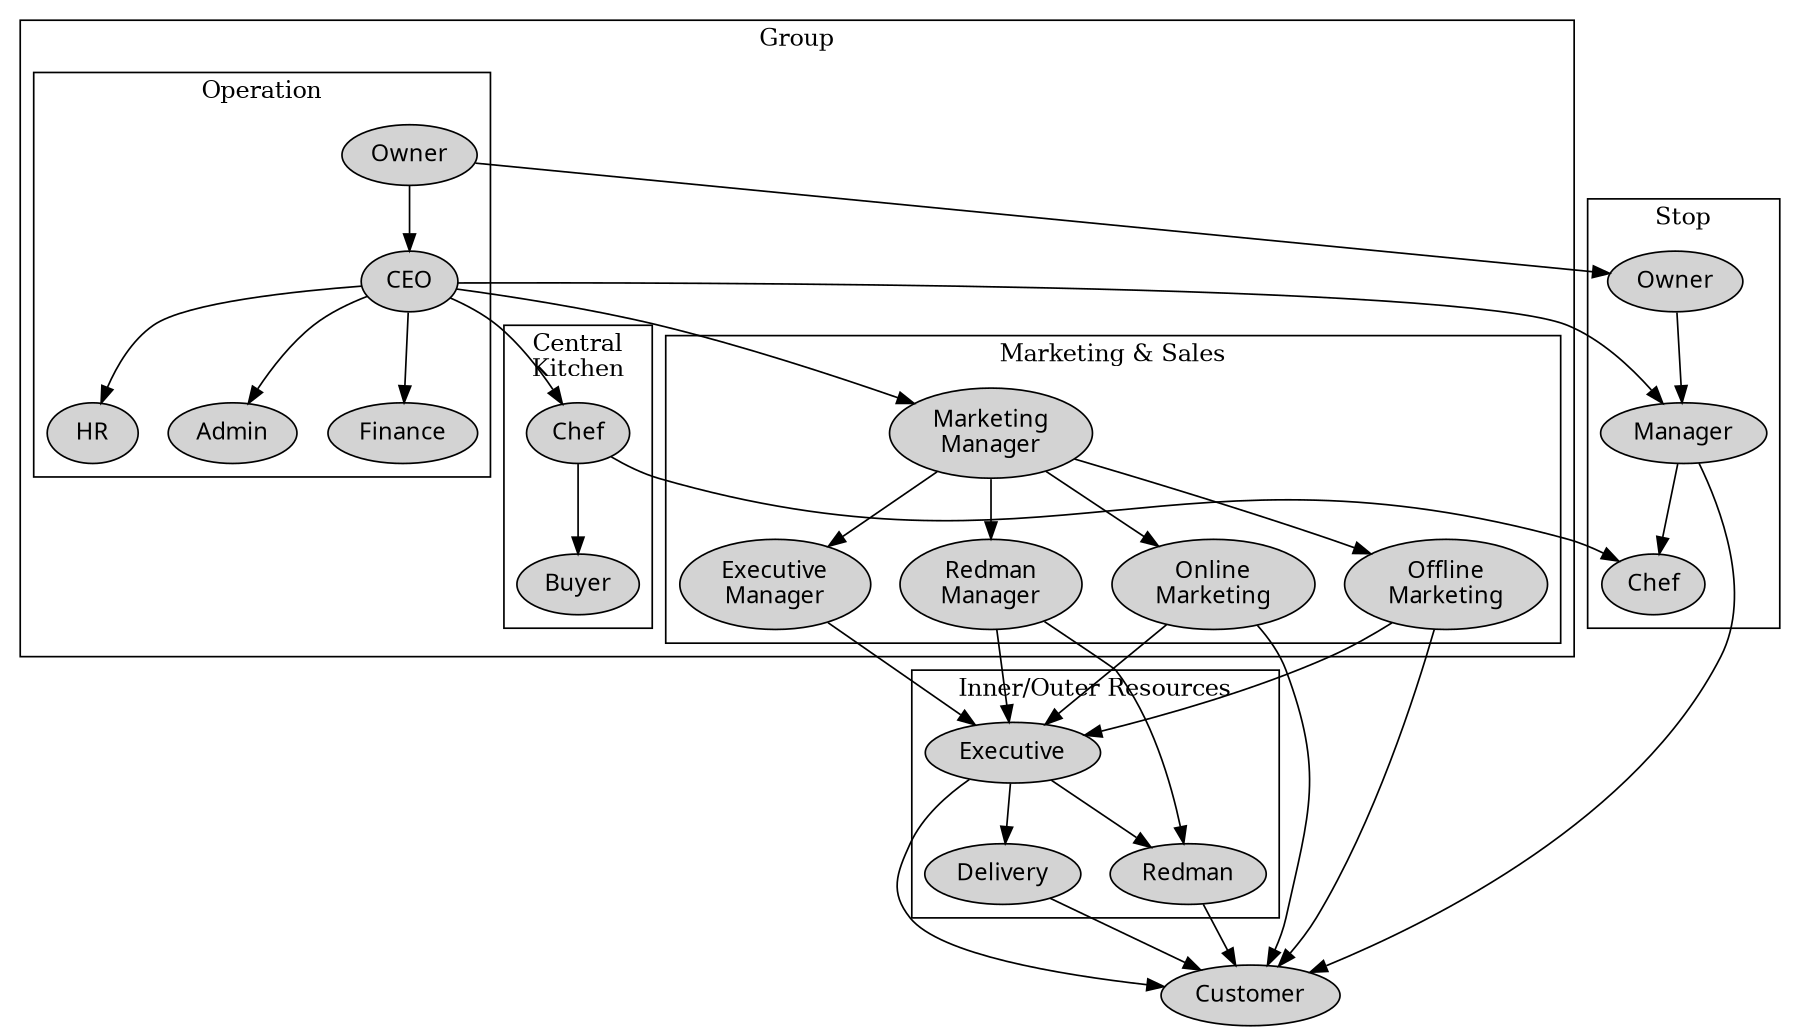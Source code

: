 
digraph Role {
  compound = true;
  graph [size="12,12"]
  edge [fontname="WenQuanYi Zen Hei"];
  node [style="filled" fontname="WenQuanYi Zen Hei"];

  subgraph clusterGroup {
    label="Group"

    subgraph clusterGroupOperation{
      label="Operation"
      GO [label="Owner"]
      CEO [label="CEO"]
      GH [label="HR"]
      GA [label="Admin"]
      GF [label="Finance"]

      GO -> CEO
      CEO -> GH
      CEO -> GA
      CEO -> GF
    }

    subgraph clusterGroupKitchen{
      label="Central\nKitchen"
      GC [label="Chef"]
      GB [label="Buyer"]
      GC -> GB
  }

    subgraph clusterGroupMarket{
      label="Marketing & Sales"
      GMM [label="Marketing\nManager"]
      GoM [label="Online\nMarketing"]
      GOM [label="Offline\nMarketing"]

      GRM [label="Redman\nManager"]
      GEM [label="Executive\nManager"]

      GMM -> GoM
      GMM -> GOM
      GMM -> GRM
      GMM -> GEM
    }

    CEO -> GC
    CEO -> GMM
  }


  subgraph clusterResource{
    label="Inner/Outer Resources"
    EXE [label="Executive"]
    Redman [label="Redman"]
    Delivery [label="Delivery"]
    EXE -> Delivery
    EXE -> Redman
  }

  GRM -> Redman
  GEM -> EXE
  GRM -> EXE
  GoM -> EXE
  GOM -> EXE


  subgraph clusterShop{
    label="Stop"

    SO [label="Owner"]
    SM [label="Manager"]
    SC [label="Chef"]
    SO -> SM
    SM -> SC
  }

  GO -> SO
  CEO -> SM
  GC -> SC

  Customer

  Redman -> Customer
  EXE -> Customer
  Delivery -> Customer
  GoM -> Customer
  GOM -> Customer
  SM -> Customer
}

